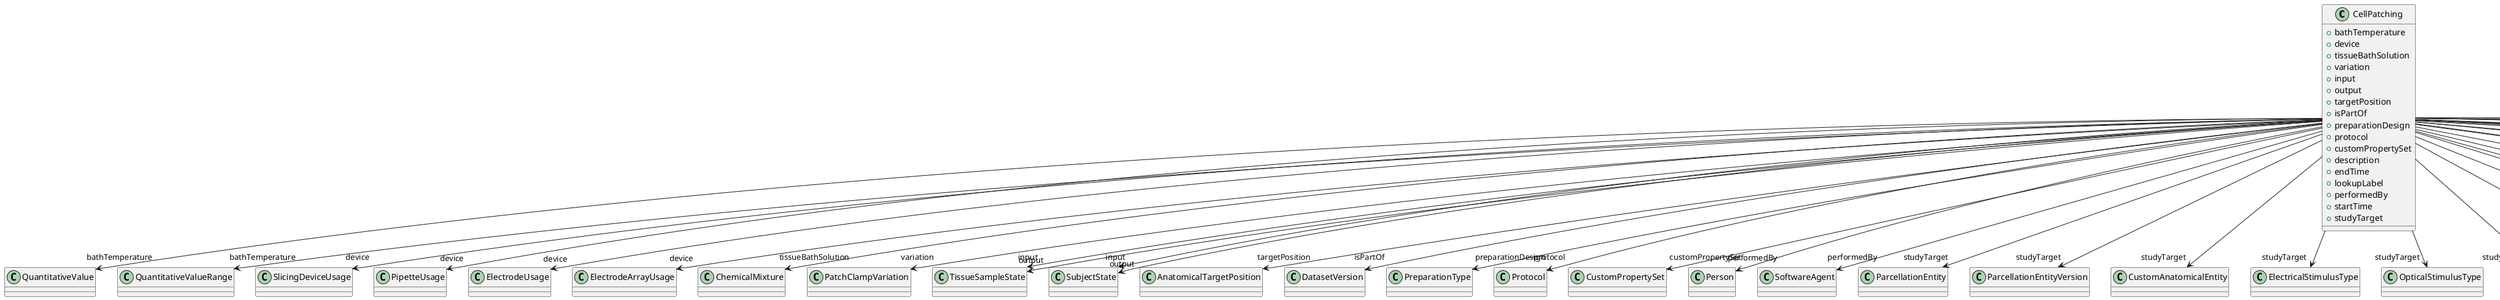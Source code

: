 @startuml
class CellPatching {
+bathTemperature
+device
+tissueBathSolution
+variation
+input
+output
+targetPosition
+isPartOf
+preparationDesign
+protocol
+customPropertySet
+description
+endTime
+lookupLabel
+performedBy
+startTime
+studyTarget

}
CellPatching -d-> "bathTemperature" QuantitativeValue
CellPatching -d-> "bathTemperature" QuantitativeValueRange
CellPatching -d-> "device" SlicingDeviceUsage
CellPatching -d-> "device" PipetteUsage
CellPatching -d-> "device" ElectrodeUsage
CellPatching -d-> "device" ElectrodeArrayUsage
CellPatching -d-> "tissueBathSolution" ChemicalMixture
CellPatching -d-> "variation" PatchClampVariation
CellPatching -d-> "input" TissueSampleState
CellPatching -d-> "input" SubjectState
CellPatching -d-> "output" TissueSampleState
CellPatching -d-> "output" SubjectState
CellPatching -d-> "targetPosition" AnatomicalTargetPosition
CellPatching -d-> "isPartOf" DatasetVersion
CellPatching -d-> "preparationDesign" PreparationType
CellPatching -d-> "protocol" Protocol
CellPatching -d-> "customPropertySet" CustomPropertySet
CellPatching -d-> "performedBy" Person
CellPatching -d-> "performedBy" SoftwareAgent
CellPatching -d-> "studyTarget" ParcellationEntity
CellPatching -d-> "studyTarget" ParcellationEntityVersion
CellPatching -d-> "studyTarget" CustomAnatomicalEntity
CellPatching -d-> "studyTarget" ElectricalStimulusType
CellPatching -d-> "studyTarget" OpticalStimulusType
CellPatching -d-> "studyTarget" VisualStimulusType
CellPatching -d-> "studyTarget" GeneticStrainType
CellPatching -d-> "studyTarget" CellCultureType
CellPatching -d-> "studyTarget" Disease
CellPatching -d-> "studyTarget" DiseaseModel
CellPatching -d-> "studyTarget" TactileStimulusType
CellPatching -d-> "studyTarget" AuditoryStimulusType
CellPatching -d-> "studyTarget" BreedingType
CellPatching -d-> "studyTarget" OlfactoryStimulusType
CellPatching -d-> "studyTarget" MolecularEntity
CellPatching -d-> "studyTarget" CellType
CellPatching -d-> "studyTarget" GustatoryStimulusType
CellPatching -d-> "studyTarget" BiologicalSex
CellPatching -d-> "studyTarget" UBERONParcellation
CellPatching -d-> "studyTarget" Organ
CellPatching -d-> "studyTarget" Handedness
CellPatching -d-> "studyTarget" OrganismSubstance
CellPatching -d-> "studyTarget" Species
CellPatching -d-> "studyTarget" TermSuggestion
CellPatching -d-> "studyTarget" SubcellularEntity
CellPatching -d-> "studyTarget" BiologicalOrder
CellPatching -d-> "studyTarget" OrganismSystem

@enduml